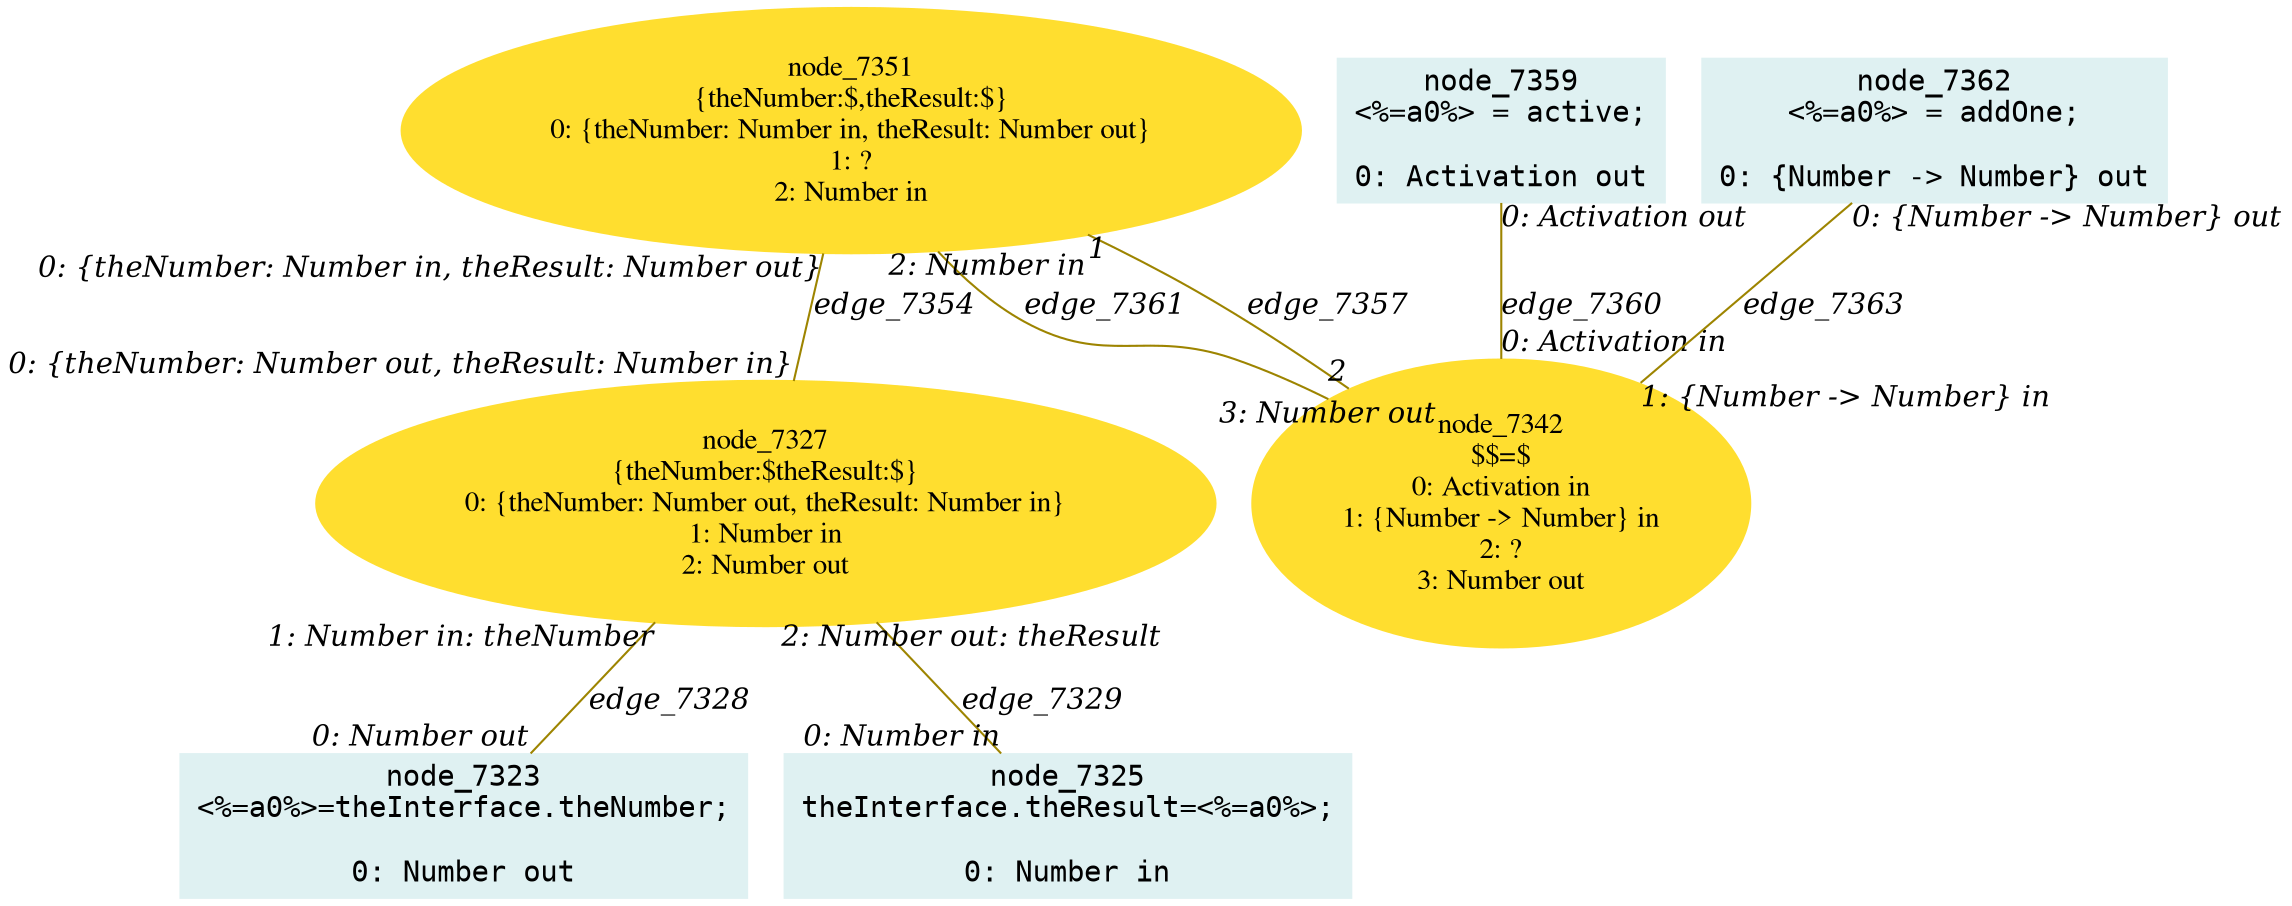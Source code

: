 digraph g{node_7323 [shape="box", style="filled", color="#dff1f2", fontname="Courier", label="node_7323
<%=a0%>=theInterface.theNumber;

0: Number out" ]
node_7325 [shape="box", style="filled", color="#dff1f2", fontname="Courier", label="node_7325
theInterface.theResult=<%=a0%>;

0: Number in" ]
node_7327 [shape="ellipse", style="filled", color="#ffde2f", fontname="Times", label="node_7327
{theNumber:$theResult:$}
0: {theNumber: Number out, theResult: Number in}
1: Number in
2: Number out" ]
node_7342 [shape="ellipse", style="filled", color="#ffde2f", fontname="Times", label="node_7342
$$=$
0: Activation in
1: {Number -> Number} in
2: ?
3: Number out" ]
node_7351 [shape="ellipse", style="filled", color="#ffde2f", fontname="Times", label="node_7351
{theNumber:$,theResult:$}
0: {theNumber: Number in, theResult: Number out}
1: ?
2: Number in" ]
node_7359 [shape="box", style="filled", color="#dff1f2", fontname="Courier", label="node_7359
<%=a0%> = active;

0: Activation out" ]
node_7362 [shape="box", style="filled", color="#dff1f2", fontname="Courier", label="node_7362
<%=a0%> = addOne;

0: {Number -> Number} out" ]
node_7327 -> node_7323 [dir=none, arrowHead=none, fontname="Times-Italic", arrowsize=1, color="#9d8400", label="edge_7328",  headlabel="0: Number out", taillabel="1: Number in: theNumber" ]
node_7327 -> node_7325 [dir=none, arrowHead=none, fontname="Times-Italic", arrowsize=1, color="#9d8400", label="edge_7329",  headlabel="0: Number in", taillabel="2: Number out: theResult" ]
node_7351 -> node_7327 [dir=none, arrowHead=none, fontname="Times-Italic", arrowsize=1, color="#9d8400", label="edge_7354",  headlabel="0: {theNumber: Number out, theResult: Number in}", taillabel="0: {theNumber: Number in, theResult: Number out}" ]
node_7342 -> node_7351 [dir=none, arrowHead=none, fontname="Times-Italic", arrowsize=1, color="#9d8400", label="edge_7357",  headlabel="1", taillabel="2" ]
node_7359 -> node_7342 [dir=none, arrowHead=none, fontname="Times-Italic", arrowsize=1, color="#9d8400", label="edge_7360",  headlabel="0: Activation in", taillabel="0: Activation out" ]
node_7351 -> node_7342 [dir=none, arrowHead=none, fontname="Times-Italic", arrowsize=1, color="#9d8400", label="edge_7361",  headlabel="3: Number out", taillabel="2: Number in" ]
node_7362 -> node_7342 [dir=none, arrowHead=none, fontname="Times-Italic", arrowsize=1, color="#9d8400", label="edge_7363",  headlabel="1: {Number -> Number} in", taillabel="0: {Number -> Number} out" ]
}